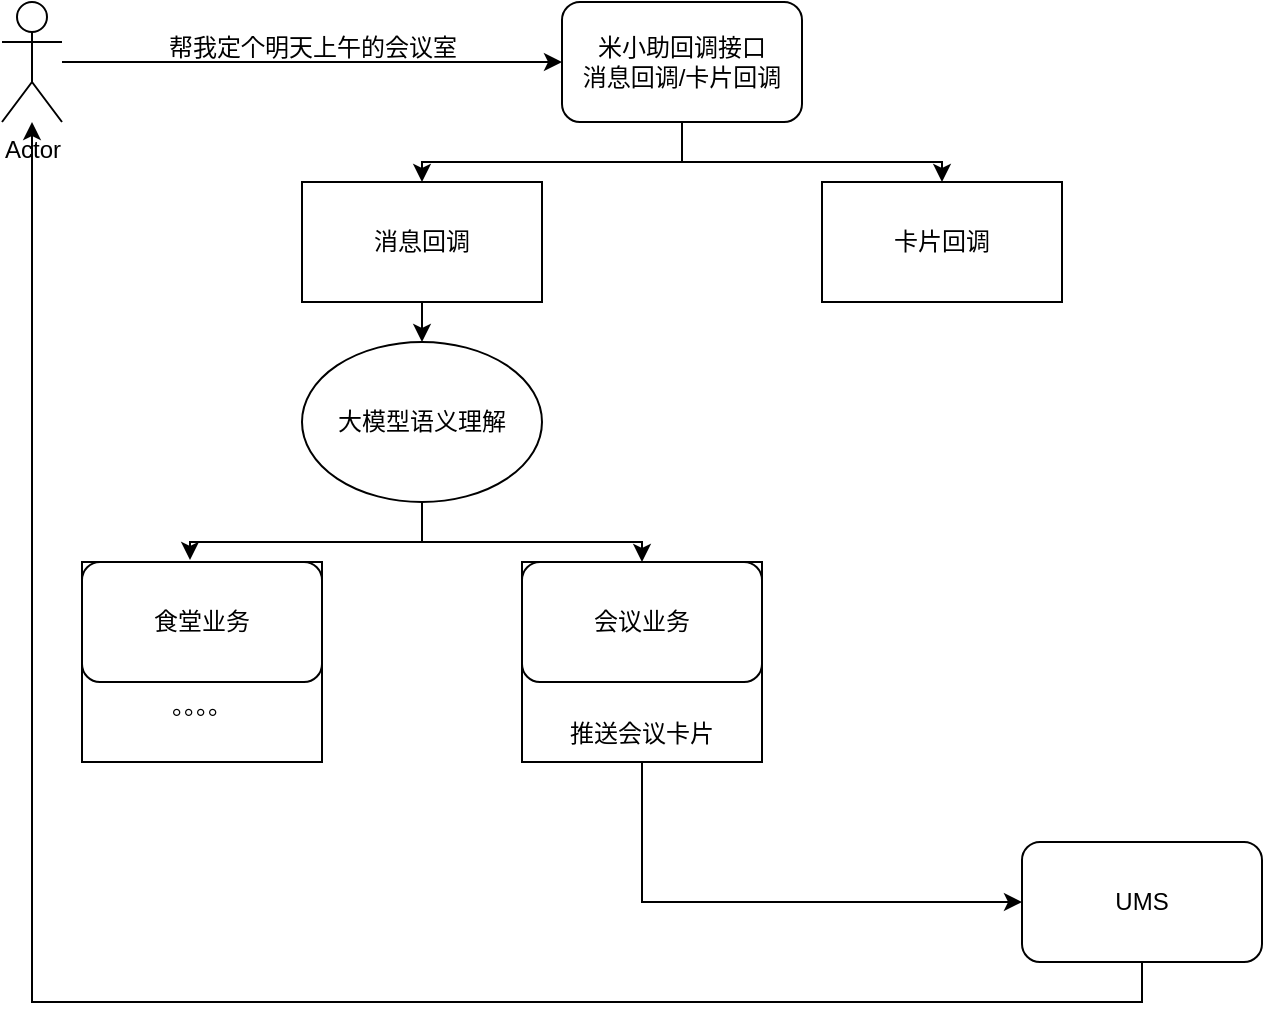 <mxfile version="24.7.16" pages="2">
  <diagram name="第 1 页" id="jrY3hqL4IvJd9GPTE15i">
    <mxGraphModel dx="1434" dy="746" grid="1" gridSize="10" guides="1" tooltips="1" connect="1" arrows="1" fold="1" page="1" pageScale="1" pageWidth="827" pageHeight="1169" math="0" shadow="0">
      <root>
        <mxCell id="0" />
        <mxCell id="1" parent="0" />
        <mxCell id="OZeR9HdqItaZqGGBJY8X-23" style="edgeStyle=orthogonalEdgeStyle;rounded=0;orthogonalLoop=1;jettySize=auto;html=1;exitX=0.5;exitY=1;exitDx=0;exitDy=0;entryX=0;entryY=0.5;entryDx=0;entryDy=0;" parent="1" source="OZeR9HdqItaZqGGBJY8X-19" target="OZeR9HdqItaZqGGBJY8X-4" edge="1">
          <mxGeometry relative="1" as="geometry" />
        </mxCell>
        <mxCell id="OZeR9HdqItaZqGGBJY8X-19" value="&lt;br&gt;&lt;br&gt;&lt;br&gt;&lt;br&gt;&lt;br&gt;推送会议卡片" style="rounded=0;whiteSpace=wrap;html=1;" parent="1" vertex="1">
          <mxGeometry x="370" y="360" width="120" height="100" as="geometry" />
        </mxCell>
        <mxCell id="OZeR9HdqItaZqGGBJY8X-18" value="&lt;br&gt;&lt;br&gt;&lt;br&gt;。。。。" style="rounded=0;whiteSpace=wrap;html=1;" parent="1" vertex="1">
          <mxGeometry x="150" y="360" width="120" height="100" as="geometry" />
        </mxCell>
        <mxCell id="OZeR9HdqItaZqGGBJY8X-5" style="edgeStyle=orthogonalEdgeStyle;rounded=0;orthogonalLoop=1;jettySize=auto;html=1;entryX=0;entryY=0.5;entryDx=0;entryDy=0;" parent="1" source="OZeR9HdqItaZqGGBJY8X-1" target="OZeR9HdqItaZqGGBJY8X-2" edge="1">
          <mxGeometry relative="1" as="geometry" />
        </mxCell>
        <mxCell id="OZeR9HdqItaZqGGBJY8X-1" value="Actor" style="shape=umlActor;verticalLabelPosition=bottom;verticalAlign=top;html=1;outlineConnect=0;" parent="1" vertex="1">
          <mxGeometry x="110" y="80" width="30" height="60" as="geometry" />
        </mxCell>
        <mxCell id="OZeR9HdqItaZqGGBJY8X-13" style="edgeStyle=orthogonalEdgeStyle;rounded=0;orthogonalLoop=1;jettySize=auto;html=1;exitX=0.5;exitY=1;exitDx=0;exitDy=0;entryX=0.5;entryY=0;entryDx=0;entryDy=0;" parent="1" source="OZeR9HdqItaZqGGBJY8X-2" target="OZeR9HdqItaZqGGBJY8X-9" edge="1">
          <mxGeometry relative="1" as="geometry">
            <Array as="points">
              <mxPoint x="450" y="160" />
              <mxPoint x="320" y="160" />
            </Array>
          </mxGeometry>
        </mxCell>
        <mxCell id="OZeR9HdqItaZqGGBJY8X-14" style="edgeStyle=orthogonalEdgeStyle;rounded=0;orthogonalLoop=1;jettySize=auto;html=1;exitX=0.5;exitY=1;exitDx=0;exitDy=0;entryX=0.5;entryY=0;entryDx=0;entryDy=0;" parent="1" source="OZeR9HdqItaZqGGBJY8X-2" target="OZeR9HdqItaZqGGBJY8X-10" edge="1">
          <mxGeometry relative="1" as="geometry">
            <Array as="points">
              <mxPoint x="450" y="160" />
              <mxPoint x="580" y="160" />
            </Array>
          </mxGeometry>
        </mxCell>
        <mxCell id="OZeR9HdqItaZqGGBJY8X-2" value="米小助回调接口&lt;br&gt;消息回调/卡片回调" style="rounded=1;whiteSpace=wrap;html=1;" parent="1" vertex="1">
          <mxGeometry x="390" y="80" width="120" height="60" as="geometry" />
        </mxCell>
        <mxCell id="OZeR9HdqItaZqGGBJY8X-3" value="会议业务" style="rounded=1;whiteSpace=wrap;html=1;" parent="1" vertex="1">
          <mxGeometry x="370" y="360" width="120" height="60" as="geometry" />
        </mxCell>
        <mxCell id="OZeR9HdqItaZqGGBJY8X-25" style="edgeStyle=orthogonalEdgeStyle;rounded=0;orthogonalLoop=1;jettySize=auto;html=1;exitX=0.5;exitY=1;exitDx=0;exitDy=0;" parent="1" source="OZeR9HdqItaZqGGBJY8X-4" target="OZeR9HdqItaZqGGBJY8X-1" edge="1">
          <mxGeometry relative="1" as="geometry" />
        </mxCell>
        <mxCell id="OZeR9HdqItaZqGGBJY8X-4" value="UMS" style="rounded=1;whiteSpace=wrap;html=1;" parent="1" vertex="1">
          <mxGeometry x="620" y="500" width="120" height="60" as="geometry" />
        </mxCell>
        <mxCell id="OZeR9HdqItaZqGGBJY8X-6" value="帮我定个明天上午的会议室&lt;div&gt;&lt;br/&gt;&lt;/div&gt;" style="text;html=1;align=center;verticalAlign=middle;resizable=0;points=[];autosize=1;strokeColor=none;fillColor=none;" parent="1" vertex="1">
          <mxGeometry x="180" y="90" width="170" height="40" as="geometry" />
        </mxCell>
        <mxCell id="OZeR9HdqItaZqGGBJY8X-16" style="edgeStyle=orthogonalEdgeStyle;rounded=0;orthogonalLoop=1;jettySize=auto;html=1;exitX=0.5;exitY=1;exitDx=0;exitDy=0;entryX=0.5;entryY=0;entryDx=0;entryDy=0;" parent="1" source="OZeR9HdqItaZqGGBJY8X-9" target="OZeR9HdqItaZqGGBJY8X-15" edge="1">
          <mxGeometry relative="1" as="geometry" />
        </mxCell>
        <mxCell id="OZeR9HdqItaZqGGBJY8X-9" value="消息回调" style="rounded=0;whiteSpace=wrap;html=1;" parent="1" vertex="1">
          <mxGeometry x="260" y="170" width="120" height="60" as="geometry" />
        </mxCell>
        <mxCell id="OZeR9HdqItaZqGGBJY8X-10" value="卡片回调" style="rounded=0;whiteSpace=wrap;html=1;" parent="1" vertex="1">
          <mxGeometry x="520" y="170" width="120" height="60" as="geometry" />
        </mxCell>
        <mxCell id="OZeR9HdqItaZqGGBJY8X-22" style="edgeStyle=orthogonalEdgeStyle;rounded=0;orthogonalLoop=1;jettySize=auto;html=1;exitX=0.5;exitY=1;exitDx=0;exitDy=0;" parent="1" source="OZeR9HdqItaZqGGBJY8X-15" target="OZeR9HdqItaZqGGBJY8X-3" edge="1">
          <mxGeometry relative="1" as="geometry">
            <Array as="points">
              <mxPoint x="320" y="350" />
              <mxPoint x="430" y="350" />
            </Array>
          </mxGeometry>
        </mxCell>
        <mxCell id="OZeR9HdqItaZqGGBJY8X-15" value="大模型语义理解" style="ellipse;whiteSpace=wrap;html=1;" parent="1" vertex="1">
          <mxGeometry x="260" y="250" width="120" height="80" as="geometry" />
        </mxCell>
        <mxCell id="OZeR9HdqItaZqGGBJY8X-20" value="食堂业务" style="rounded=1;whiteSpace=wrap;html=1;" parent="1" vertex="1">
          <mxGeometry x="150" y="360" width="120" height="60" as="geometry" />
        </mxCell>
        <mxCell id="OZeR9HdqItaZqGGBJY8X-21" style="edgeStyle=orthogonalEdgeStyle;rounded=0;orthogonalLoop=1;jettySize=auto;html=1;exitX=0.5;exitY=1;exitDx=0;exitDy=0;entryX=0.45;entryY=-0.017;entryDx=0;entryDy=0;entryPerimeter=0;" parent="1" source="OZeR9HdqItaZqGGBJY8X-15" target="OZeR9HdqItaZqGGBJY8X-20" edge="1">
          <mxGeometry relative="1" as="geometry">
            <Array as="points">
              <mxPoint x="320" y="350" />
              <mxPoint x="204" y="350" />
            </Array>
          </mxGeometry>
        </mxCell>
      </root>
    </mxGraphModel>
  </diagram>
  <diagram id="LzRnr93fj8sYPvRDea_K" name="第 2 页">
    <mxGraphModel dx="1434" dy="1915" grid="1" gridSize="10" guides="1" tooltips="1" connect="1" arrows="1" fold="1" page="1" pageScale="1" pageWidth="827" pageHeight="1169" math="0" shadow="0">
      <root>
        <mxCell id="0" />
        <mxCell id="1" parent="0" />
        <mxCell id="zSmDQt9b6JU6q3Dm70nx-15" style="edgeStyle=orthogonalEdgeStyle;rounded=0;orthogonalLoop=1;jettySize=auto;html=1;entryX=0;entryY=0.5;entryDx=0;entryDy=0;" edge="1" parent="1" source="zSmDQt9b6JU6q3Dm70nx-1" target="zSmDQt9b6JU6q3Dm70nx-5">
          <mxGeometry relative="1" as="geometry" />
        </mxCell>
        <mxCell id="zSmDQt9b6JU6q3Dm70nx-1" value="Actor" style="shape=umlActor;verticalLabelPosition=bottom;verticalAlign=top;html=1;outlineConnect=0;" vertex="1" parent="1">
          <mxGeometry x="50" y="120" width="30" height="60" as="geometry" />
        </mxCell>
        <mxCell id="zSmDQt9b6JU6q3Dm70nx-12" style="edgeStyle=orthogonalEdgeStyle;rounded=0;orthogonalLoop=1;jettySize=auto;html=1;entryX=0;entryY=0.5;entryDx=0;entryDy=0;" edge="1" parent="1" source="zSmDQt9b6JU6q3Dm70nx-2" target="zSmDQt9b6JU6q3Dm70nx-5">
          <mxGeometry relative="1" as="geometry" />
        </mxCell>
        <mxCell id="zSmDQt9b6JU6q3Dm70nx-2" value="Actor" style="shape=umlActor;verticalLabelPosition=bottom;verticalAlign=top;html=1;outlineConnect=0;" vertex="1" parent="1">
          <mxGeometry x="50" y="230" width="30" height="60" as="geometry" />
        </mxCell>
        <mxCell id="zSmDQt9b6JU6q3Dm70nx-16" style="edgeStyle=orthogonalEdgeStyle;rounded=0;orthogonalLoop=1;jettySize=auto;html=1;entryX=0;entryY=0.5;entryDx=0;entryDy=0;" edge="1" parent="1" source="zSmDQt9b6JU6q3Dm70nx-3" target="zSmDQt9b6JU6q3Dm70nx-5">
          <mxGeometry relative="1" as="geometry" />
        </mxCell>
        <mxCell id="zSmDQt9b6JU6q3Dm70nx-3" value="Actor" style="shape=umlActor;verticalLabelPosition=bottom;verticalAlign=top;html=1;outlineConnect=0;" vertex="1" parent="1">
          <mxGeometry x="50" y="350" width="30" height="60" as="geometry" />
        </mxCell>
        <mxCell id="zSmDQt9b6JU6q3Dm70nx-11" style="edgeStyle=orthogonalEdgeStyle;rounded=0;orthogonalLoop=1;jettySize=auto;html=1;exitX=1;exitY=0.5;exitDx=0;exitDy=0;" edge="1" parent="1" source="zSmDQt9b6JU6q3Dm70nx-5" target="zSmDQt9b6JU6q3Dm70nx-6">
          <mxGeometry relative="1" as="geometry" />
        </mxCell>
        <mxCell id="zSmDQt9b6JU6q3Dm70nx-5" value="兑换优惠券接口" style="rounded=0;whiteSpace=wrap;html=1;fillColor=#ffe6cc;strokeColor=#d79b00;" vertex="1" parent="1">
          <mxGeometry x="170" y="230" width="120" height="60" as="geometry" />
        </mxCell>
        <mxCell id="zSmDQt9b6JU6q3Dm70nx-9" style="edgeStyle=orthogonalEdgeStyle;rounded=0;orthogonalLoop=1;jettySize=auto;html=1;exitX=0.5;exitY=1;exitDx=0;exitDy=0;entryX=0.5;entryY=0;entryDx=0;entryDy=0;" edge="1" parent="1" source="zSmDQt9b6JU6q3Dm70nx-6" target="zSmDQt9b6JU6q3Dm70nx-8">
          <mxGeometry relative="1" as="geometry" />
        </mxCell>
        <mxCell id="zSmDQt9b6JU6q3Dm70nx-10" value="不存在或者不在有效期内" style="edgeLabel;html=1;align=center;verticalAlign=middle;resizable=0;points=[];" vertex="1" connectable="0" parent="zSmDQt9b6JU6q3Dm70nx-9">
          <mxGeometry x="0.104" y="-3" relative="1" as="geometry">
            <mxPoint as="offset" />
          </mxGeometry>
        </mxCell>
        <mxCell id="zSmDQt9b6JU6q3Dm70nx-37" style="edgeStyle=orthogonalEdgeStyle;rounded=0;orthogonalLoop=1;jettySize=auto;html=1;exitX=1;exitY=0.5;exitDx=0;exitDy=0;" edge="1" parent="1" source="zSmDQt9b6JU6q3Dm70nx-6">
          <mxGeometry relative="1" as="geometry">
            <mxPoint x="520" y="259.833" as="targetPoint" />
          </mxGeometry>
        </mxCell>
        <mxCell id="zSmDQt9b6JU6q3Dm70nx-6" value="缓存中根据id获取优惠券模板" style="rounded=0;whiteSpace=wrap;html=1;fillColor=#d5e8d4;strokeColor=#82b366;" vertex="1" parent="1">
          <mxGeometry x="360" y="230" width="120" height="60" as="geometry" />
        </mxCell>
        <mxCell id="zSmDQt9b6JU6q3Dm70nx-8" value="流程结束" style="rounded=0;whiteSpace=wrap;html=1;fillColor=#dae8fc;strokeColor=#6c8ebf;" vertex="1" parent="1">
          <mxGeometry x="170" y="410" width="120" height="60" as="geometry" />
        </mxCell>
        <mxCell id="zSmDQt9b6JU6q3Dm70nx-21" value="&lt;div style=&quot;background-color:#2b2b2b;color:#a9b7c6&quot;&gt;&lt;pre style=&quot;font-family:&#39;JetBrains Mono&#39;,monospace;font-size:9.8pt;&quot;&gt;&lt;span style=&quot;color:#808080;&quot;&gt;-- Lua &lt;/span&gt;&lt;span style=&quot;color:#808080;font-family:&#39;宋体&#39;,monospace;&quot;&gt;脚本&lt;/span&gt;&lt;span style=&quot;color:#808080;&quot;&gt;: &lt;/span&gt;&lt;span style=&quot;color:#808080;font-family:&#39;宋体&#39;,monospace;&quot;&gt;检查用户是否达到优惠券领取上限并记录领取次数&lt;br&gt;&lt;/span&gt;&lt;span style=&quot;color:#808080;font-family:&#39;宋体&#39;,monospace;&quot;&gt;&lt;br&gt;&lt;/span&gt;&lt;span style=&quot;color:#808080;&quot;&gt;-- &lt;/span&gt;&lt;span style=&quot;color:#808080;font-family:&#39;宋体&#39;,monospace;&quot;&gt;参数列表：&lt;br&gt;&lt;/span&gt;&lt;span style=&quot;color:#808080;&quot;&gt;-- KEYS[1]: &lt;/span&gt;&lt;span style=&quot;color:#808080;font-family:&#39;宋体&#39;,monospace;&quot;&gt;优惠券库存键&lt;/span&gt;&lt;span style=&quot;color:#808080;&quot;&gt; (coupon_stock_key)&lt;br&gt;&lt;/span&gt;&lt;span style=&quot;color:#808080;&quot;&gt;-- KEYS[2]: &lt;/span&gt;&lt;span style=&quot;color:#808080;font-family:&#39;宋体&#39;,monospace;&quot;&gt;用户领取记录键&lt;/span&gt;&lt;span style=&quot;color:#808080;&quot;&gt; (user_coupon_key)&lt;br&gt;&lt;/span&gt;&lt;span style=&quot;color:#808080;&quot;&gt;-- ARGV[1]: &lt;/span&gt;&lt;span style=&quot;color:#808080;font-family:&#39;宋体&#39;,monospace;&quot;&gt;优惠券有效期结束时间&lt;/span&gt;&lt;span style=&quot;color:#808080;&quot;&gt; (timestamp)&lt;br&gt;&lt;/span&gt;&lt;span style=&quot;color:#808080;&quot;&gt;-- ARGV[2]: &lt;/span&gt;&lt;span style=&quot;color:#808080;font-family:&#39;宋体&#39;,monospace;&quot;&gt;用户领取上限&lt;/span&gt;&lt;span style=&quot;color:#808080;&quot;&gt; (limit)&lt;/span&gt;&lt;/pre&gt;&lt;/div&gt;" style="text;whiteSpace=wrap;html=1;" vertex="1" parent="1">
          <mxGeometry x="460" y="-60" width="390" height="140" as="geometry" />
        </mxCell>
        <mxCell id="zSmDQt9b6JU6q3Dm70nx-44" style="edgeStyle=orthogonalEdgeStyle;rounded=0;orthogonalLoop=1;jettySize=auto;html=1;entryX=1;entryY=0.5;entryDx=0;entryDy=0;" edge="1" parent="1" source="zSmDQt9b6JU6q3Dm70nx-41" target="zSmDQt9b6JU6q3Dm70nx-8">
          <mxGeometry relative="1" as="geometry" />
        </mxCell>
        <mxCell id="zSmDQt9b6JU6q3Dm70nx-67" value="" style="group" vertex="1" connectable="0" parent="1">
          <mxGeometry x="510" y="100" width="290" height="380" as="geometry" />
        </mxCell>
        <mxCell id="zSmDQt9b6JU6q3Dm70nx-20" value="" style="group;fillColor=#f5f5f5;strokeColor=#666666;fontColor=#333333;" vertex="1" connectable="0" parent="zSmDQt9b6JU6q3Dm70nx-67">
          <mxGeometry x="10" width="280" height="380" as="geometry" />
        </mxCell>
        <mxCell id="zSmDQt9b6JU6q3Dm70nx-36" value="" style="group" vertex="1" connectable="0" parent="zSmDQt9b6JU6q3Dm70nx-20">
          <mxGeometry width="280" height="380" as="geometry" />
        </mxCell>
        <mxCell id="zSmDQt9b6JU6q3Dm70nx-19" value="lua脚本" style="text;html=1;align=center;verticalAlign=middle;whiteSpace=wrap;rounded=0;" vertex="1" parent="zSmDQt9b6JU6q3Dm70nx-36">
          <mxGeometry x="110" width="60" height="30" as="geometry" />
        </mxCell>
        <mxCell id="zSmDQt9b6JU6q3Dm70nx-41" value="处理失败返回" style="rounded=0;whiteSpace=wrap;html=1;fillColor=#f8cecc;strokeColor=#b85450;" vertex="1" parent="zSmDQt9b6JU6q3Dm70nx-36">
          <mxGeometry x="10" y="310" width="120" height="60" as="geometry" />
        </mxCell>
        <mxCell id="zSmDQt9b6JU6q3Dm70nx-42" style="edgeStyle=orthogonalEdgeStyle;rounded=0;orthogonalLoop=1;jettySize=auto;html=1;" edge="1" parent="zSmDQt9b6JU6q3Dm70nx-20" source="zSmDQt9b6JU6q3Dm70nx-22" target="zSmDQt9b6JU6q3Dm70nx-41">
          <mxGeometry relative="1" as="geometry" />
        </mxCell>
        <mxCell id="zSmDQt9b6JU6q3Dm70nx-22" value="判断Redis库存" style="rounded=0;whiteSpace=wrap;html=1;fillColor=#d5e8d4;strokeColor=#82b366;" vertex="1" parent="zSmDQt9b6JU6q3Dm70nx-20">
          <mxGeometry x="140" y="30" width="120" height="60" as="geometry" />
        </mxCell>
        <mxCell id="zSmDQt9b6JU6q3Dm70nx-43" style="edgeStyle=orthogonalEdgeStyle;rounded=0;orthogonalLoop=1;jettySize=auto;html=1;" edge="1" parent="zSmDQt9b6JU6q3Dm70nx-20" source="zSmDQt9b6JU6q3Dm70nx-23">
          <mxGeometry relative="1" as="geometry">
            <mxPoint x="70" y="310" as="targetPoint" />
          </mxGeometry>
        </mxCell>
        <mxCell id="zSmDQt9b6JU6q3Dm70nx-23" value="判断用户领取当前优惠券的次数是否过多" style="rounded=0;whiteSpace=wrap;html=1;fillColor=#d5e8d4;strokeColor=#82b366;" vertex="1" parent="zSmDQt9b6JU6q3Dm70nx-20">
          <mxGeometry x="140" y="125" width="120" height="60" as="geometry" />
        </mxCell>
        <mxCell id="zSmDQt9b6JU6q3Dm70nx-29" value="新增用户领取次数" style="rounded=0;whiteSpace=wrap;html=1;fillColor=#d5e8d4;strokeColor=#82b366;" vertex="1" parent="zSmDQt9b6JU6q3Dm70nx-20">
          <mxGeometry x="140" y="220" width="120" height="60" as="geometry" />
        </mxCell>
        <mxCell id="zSmDQt9b6JU6q3Dm70nx-30" value="扣减库存" style="rounded=0;whiteSpace=wrap;html=1;fillColor=#d5e8d4;strokeColor=#82b366;" vertex="1" parent="zSmDQt9b6JU6q3Dm70nx-20">
          <mxGeometry x="140" y="310" width="120" height="60" as="geometry" />
        </mxCell>
        <mxCell id="zSmDQt9b6JU6q3Dm70nx-31" style="edgeStyle=orthogonalEdgeStyle;rounded=0;orthogonalLoop=1;jettySize=auto;html=1;exitX=0.5;exitY=1;exitDx=0;exitDy=0;entryX=0.5;entryY=0;entryDx=0;entryDy=0;" edge="1" parent="zSmDQt9b6JU6q3Dm70nx-20" source="zSmDQt9b6JU6q3Dm70nx-22" target="zSmDQt9b6JU6q3Dm70nx-23">
          <mxGeometry relative="1" as="geometry" />
        </mxCell>
        <mxCell id="zSmDQt9b6JU6q3Dm70nx-32" style="edgeStyle=orthogonalEdgeStyle;rounded=0;orthogonalLoop=1;jettySize=auto;html=1;exitX=0.5;exitY=1;exitDx=0;exitDy=0;" edge="1" parent="zSmDQt9b6JU6q3Dm70nx-20" source="zSmDQt9b6JU6q3Dm70nx-23" target="zSmDQt9b6JU6q3Dm70nx-29">
          <mxGeometry relative="1" as="geometry" />
        </mxCell>
        <mxCell id="zSmDQt9b6JU6q3Dm70nx-33" style="edgeStyle=orthogonalEdgeStyle;rounded=0;orthogonalLoop=1;jettySize=auto;html=1;exitX=0.5;exitY=1;exitDx=0;exitDy=0;entryX=0.5;entryY=0;entryDx=0;entryDy=0;" edge="1" parent="zSmDQt9b6JU6q3Dm70nx-20" source="zSmDQt9b6JU6q3Dm70nx-29" target="zSmDQt9b6JU6q3Dm70nx-30">
          <mxGeometry relative="1" as="geometry" />
        </mxCell>
        <mxCell id="zSmDQt9b6JU6q3Dm70nx-45" value="缓存" style="text;html=1;align=center;verticalAlign=middle;whiteSpace=wrap;rounded=0;" vertex="1" parent="zSmDQt9b6JU6q3Dm70nx-20">
          <mxGeometry width="60" height="30" as="geometry" />
        </mxCell>
        <mxCell id="zSmDQt9b6JU6q3Dm70nx-94" style="edgeStyle=orthogonalEdgeStyle;rounded=0;orthogonalLoop=1;jettySize=auto;html=1;exitX=0.5;exitY=1;exitDx=0;exitDy=0;entryX=0.5;entryY=1;entryDx=0;entryDy=0;" edge="1" parent="1" source="zSmDQt9b6JU6q3Dm70nx-85" target="zSmDQt9b6JU6q3Dm70nx-8">
          <mxGeometry relative="1" as="geometry" />
        </mxCell>
        <mxCell id="zSmDQt9b6JU6q3Dm70nx-97" value="" style="endArrow=classic;html=1;rounded=0;" edge="1" parent="1">
          <mxGeometry width="50" height="50" relative="1" as="geometry">
            <mxPoint x="800" y="310" as="sourcePoint" />
            <mxPoint x="880" y="310" as="targetPoint" />
          </mxGeometry>
        </mxCell>
        <mxCell id="zSmDQt9b6JU6q3Dm70nx-103" value="" style="group" vertex="1" connectable="0" parent="1">
          <mxGeometry x="880" y="100" width="520" height="380" as="geometry" />
        </mxCell>
        <mxCell id="zSmDQt9b6JU6q3Dm70nx-66" value="" style="group;fillColor=#d5e8d4;strokeColor=#82b366;" vertex="1" connectable="0" parent="zSmDQt9b6JU6q3Dm70nx-103">
          <mxGeometry width="280" height="380" as="geometry" />
        </mxCell>
        <mxCell id="zSmDQt9b6JU6q3Dm70nx-59" value="数据库" style="text;html=1;align=center;verticalAlign=middle;whiteSpace=wrap;rounded=0;" vertex="1" parent="zSmDQt9b6JU6q3Dm70nx-66">
          <mxGeometry width="60" height="30" as="geometry" />
        </mxCell>
        <mxCell id="zSmDQt9b6JU6q3Dm70nx-95" value="" style="group" vertex="1" connectable="0" parent="zSmDQt9b6JU6q3Dm70nx-66">
          <mxGeometry width="280" height="380" as="geometry" />
        </mxCell>
        <mxCell id="zSmDQt9b6JU6q3Dm70nx-46" value="编程式事务" style="group;fillColor=#f5f5f5;strokeColor=#666666;fontColor=#333333;" vertex="1" connectable="0" parent="zSmDQt9b6JU6q3Dm70nx-95">
          <mxGeometry width="280" height="380" as="geometry" />
        </mxCell>
        <mxCell id="zSmDQt9b6JU6q3Dm70nx-68" value="乐观锁扣减数据库库存" style="rounded=0;whiteSpace=wrap;html=1;fillColor=#d5e8d4;strokeColor=#82b366;" vertex="1" parent="zSmDQt9b6JU6q3Dm70nx-95">
          <mxGeometry x="130" y="30" width="130" height="60" as="geometry" />
        </mxCell>
        <mxCell id="zSmDQt9b6JU6q3Dm70nx-69" value="数据库新增用户优惠券领取记录" style="rounded=0;whiteSpace=wrap;html=1;fillColor=#d5e8d4;strokeColor=#82b366;" vertex="1" parent="zSmDQt9b6JU6q3Dm70nx-95">
          <mxGeometry x="130" y="110" width="130" height="60" as="geometry" />
        </mxCell>
        <mxCell id="zSmDQt9b6JU6q3Dm70nx-85" value="处理失败返回" style="rounded=0;whiteSpace=wrap;html=1;fillColor=#f8cecc;strokeColor=#b85450;" vertex="1" parent="zSmDQt9b6JU6q3Dm70nx-95">
          <mxGeometry x="10" y="310" width="100" height="60" as="geometry" />
        </mxCell>
        <mxCell id="zSmDQt9b6JU6q3Dm70nx-89" value="缓存中新增用户优惠券记录" style="rounded=1;whiteSpace=wrap;html=1;" vertex="1" parent="zSmDQt9b6JU6q3Dm70nx-95">
          <mxGeometry x="135" y="190" width="120" height="60" as="geometry" />
        </mxCell>
        <mxCell id="zSmDQt9b6JU6q3Dm70nx-90" value="发送延时消息，删除过期数据" style="rounded=0;whiteSpace=wrap;html=1;fillColor=#d5e8d4;strokeColor=#82b366;" vertex="1" parent="zSmDQt9b6JU6q3Dm70nx-95">
          <mxGeometry x="130" y="280" width="130" height="60" as="geometry" />
        </mxCell>
        <mxCell id="zSmDQt9b6JU6q3Dm70nx-88" style="edgeStyle=orthogonalEdgeStyle;rounded=0;orthogonalLoop=1;jettySize=auto;html=1;exitX=0.5;exitY=1;exitDx=0;exitDy=0;entryX=0.5;entryY=0;entryDx=0;entryDy=0;" edge="1" parent="zSmDQt9b6JU6q3Dm70nx-95" source="zSmDQt9b6JU6q3Dm70nx-68" target="zSmDQt9b6JU6q3Dm70nx-69">
          <mxGeometry relative="1" as="geometry" />
        </mxCell>
        <mxCell id="zSmDQt9b6JU6q3Dm70nx-86" style="edgeStyle=orthogonalEdgeStyle;rounded=0;orthogonalLoop=1;jettySize=auto;html=1;exitX=0;exitY=0.5;exitDx=0;exitDy=0;" edge="1" parent="zSmDQt9b6JU6q3Dm70nx-95" source="zSmDQt9b6JU6q3Dm70nx-68" target="zSmDQt9b6JU6q3Dm70nx-85">
          <mxGeometry relative="1" as="geometry" />
        </mxCell>
        <mxCell id="zSmDQt9b6JU6q3Dm70nx-87" style="edgeStyle=orthogonalEdgeStyle;rounded=0;orthogonalLoop=1;jettySize=auto;html=1;exitX=0;exitY=0.5;exitDx=0;exitDy=0;" edge="1" parent="zSmDQt9b6JU6q3Dm70nx-95" source="zSmDQt9b6JU6q3Dm70nx-69" target="zSmDQt9b6JU6q3Dm70nx-85">
          <mxGeometry relative="1" as="geometry" />
        </mxCell>
        <mxCell id="zSmDQt9b6JU6q3Dm70nx-91" style="edgeStyle=orthogonalEdgeStyle;rounded=0;orthogonalLoop=1;jettySize=auto;html=1;exitX=0.5;exitY=1;exitDx=0;exitDy=0;entryX=0.5;entryY=0;entryDx=0;entryDy=0;" edge="1" parent="zSmDQt9b6JU6q3Dm70nx-95" source="zSmDQt9b6JU6q3Dm70nx-69" target="zSmDQt9b6JU6q3Dm70nx-89">
          <mxGeometry relative="1" as="geometry" />
        </mxCell>
        <mxCell id="zSmDQt9b6JU6q3Dm70nx-92" style="edgeStyle=orthogonalEdgeStyle;rounded=0;orthogonalLoop=1;jettySize=auto;html=1;exitX=0.5;exitY=1;exitDx=0;exitDy=0;entryX=0.5;entryY=0;entryDx=0;entryDy=0;" edge="1" parent="zSmDQt9b6JU6q3Dm70nx-95" source="zSmDQt9b6JU6q3Dm70nx-89" target="zSmDQt9b6JU6q3Dm70nx-90">
          <mxGeometry relative="1" as="geometry" />
        </mxCell>
        <mxCell id="zSmDQt9b6JU6q3Dm70nx-98" value="方案一：直接同步到Redis，使用&lt;span style=&quot;white-space-collapse: preserve; background-color: initial;&quot;&gt;写后查询策略处理极端条件下数据丢失的问题&lt;/span&gt;" style="rounded=1;whiteSpace=wrap;html=1;fillColor=#d5e8d4;strokeColor=#82b366;" vertex="1" parent="zSmDQt9b6JU6q3Dm70nx-103">
          <mxGeometry x="340" y="100" width="180" height="100" as="geometry" />
        </mxCell>
        <mxCell id="zSmDQt9b6JU6q3Dm70nx-99" value="方案二：使用&lt;i style=&quot;white-space-collapse: preserve; background-color: initial;&quot;&gt;通过 &lt;/i&gt;&lt;span style=&quot;white-space-collapse: preserve; background-color: initial;&quot;&gt;Canal 监听用户优惠券表 Binlog 投递消息队列消费，消费逻辑同上&lt;/span&gt;" style="rounded=1;whiteSpace=wrap;html=1;fillColor=#d5e8d4;strokeColor=#82b366;" vertex="1" parent="zSmDQt9b6JU6q3Dm70nx-103">
          <mxGeometry x="340" y="250" width="180" height="100" as="geometry" />
        </mxCell>
        <mxCell id="zSmDQt9b6JU6q3Dm70nx-100" value="" style="endArrow=classic;startArrow=classic;html=1;rounded=0;exitX=1;exitY=0.5;exitDx=0;exitDy=0;entryX=0;entryY=0.5;entryDx=0;entryDy=0;" edge="1" parent="zSmDQt9b6JU6q3Dm70nx-103" source="zSmDQt9b6JU6q3Dm70nx-89" target="zSmDQt9b6JU6q3Dm70nx-98">
          <mxGeometry width="50" height="50" relative="1" as="geometry">
            <mxPoint x="270" y="210" as="sourcePoint" />
            <mxPoint x="330" y="180" as="targetPoint" />
          </mxGeometry>
        </mxCell>
        <mxCell id="zSmDQt9b6JU6q3Dm70nx-102" value="" style="endArrow=classic;startArrow=classic;html=1;rounded=0;entryX=0;entryY=0.5;entryDx=0;entryDy=0;exitX=1;exitY=0.5;exitDx=0;exitDy=0;" edge="1" parent="zSmDQt9b6JU6q3Dm70nx-103" source="zSmDQt9b6JU6q3Dm70nx-89" target="zSmDQt9b6JU6q3Dm70nx-99">
          <mxGeometry width="50" height="50" relative="1" as="geometry">
            <mxPoint x="260" y="220" as="sourcePoint" />
            <mxPoint x="310" y="170" as="targetPoint" />
          </mxGeometry>
        </mxCell>
      </root>
    </mxGraphModel>
  </diagram>
</mxfile>
